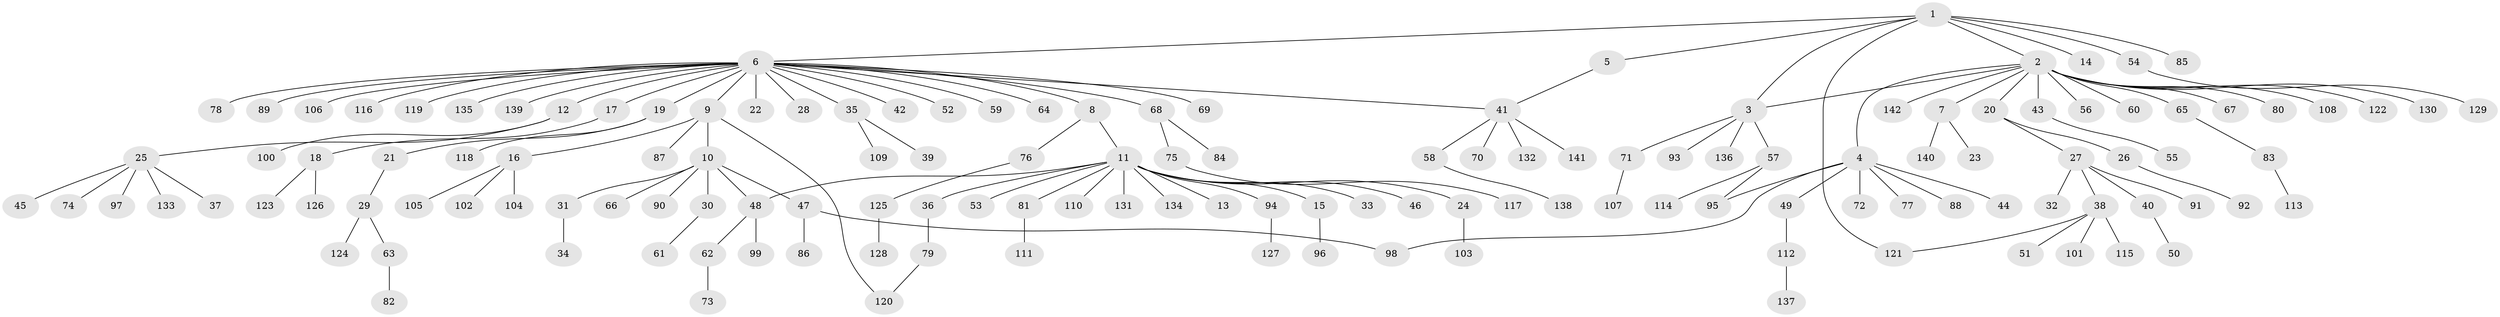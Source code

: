 // coarse degree distribution, {11: 0.008849557522123894, 15: 0.008849557522123894, 8: 0.008849557522123894, 2: 0.1504424778761062, 22: 0.008849557522123894, 3: 0.05309734513274336, 5: 0.02654867256637168, 6: 0.008849557522123894, 14: 0.008849557522123894, 7: 0.008849557522123894, 1: 0.6902654867256637, 4: 0.017699115044247787}
// Generated by graph-tools (version 1.1) at 2025/41/03/06/25 10:41:44]
// undirected, 142 vertices, 148 edges
graph export_dot {
graph [start="1"]
  node [color=gray90,style=filled];
  1;
  2;
  3;
  4;
  5;
  6;
  7;
  8;
  9;
  10;
  11;
  12;
  13;
  14;
  15;
  16;
  17;
  18;
  19;
  20;
  21;
  22;
  23;
  24;
  25;
  26;
  27;
  28;
  29;
  30;
  31;
  32;
  33;
  34;
  35;
  36;
  37;
  38;
  39;
  40;
  41;
  42;
  43;
  44;
  45;
  46;
  47;
  48;
  49;
  50;
  51;
  52;
  53;
  54;
  55;
  56;
  57;
  58;
  59;
  60;
  61;
  62;
  63;
  64;
  65;
  66;
  67;
  68;
  69;
  70;
  71;
  72;
  73;
  74;
  75;
  76;
  77;
  78;
  79;
  80;
  81;
  82;
  83;
  84;
  85;
  86;
  87;
  88;
  89;
  90;
  91;
  92;
  93;
  94;
  95;
  96;
  97;
  98;
  99;
  100;
  101;
  102;
  103;
  104;
  105;
  106;
  107;
  108;
  109;
  110;
  111;
  112;
  113;
  114;
  115;
  116;
  117;
  118;
  119;
  120;
  121;
  122;
  123;
  124;
  125;
  126;
  127;
  128;
  129;
  130;
  131;
  132;
  133;
  134;
  135;
  136;
  137;
  138;
  139;
  140;
  141;
  142;
  1 -- 2;
  1 -- 3;
  1 -- 5;
  1 -- 6;
  1 -- 14;
  1 -- 54;
  1 -- 85;
  1 -- 121;
  2 -- 3;
  2 -- 4;
  2 -- 7;
  2 -- 20;
  2 -- 43;
  2 -- 56;
  2 -- 60;
  2 -- 65;
  2 -- 67;
  2 -- 80;
  2 -- 108;
  2 -- 122;
  2 -- 130;
  2 -- 142;
  3 -- 57;
  3 -- 71;
  3 -- 93;
  3 -- 136;
  4 -- 44;
  4 -- 49;
  4 -- 72;
  4 -- 77;
  4 -- 88;
  4 -- 95;
  4 -- 98;
  5 -- 41;
  6 -- 8;
  6 -- 9;
  6 -- 12;
  6 -- 17;
  6 -- 19;
  6 -- 22;
  6 -- 28;
  6 -- 35;
  6 -- 41;
  6 -- 42;
  6 -- 52;
  6 -- 59;
  6 -- 64;
  6 -- 68;
  6 -- 69;
  6 -- 78;
  6 -- 89;
  6 -- 106;
  6 -- 116;
  6 -- 119;
  6 -- 135;
  6 -- 139;
  7 -- 23;
  7 -- 140;
  8 -- 11;
  8 -- 76;
  9 -- 10;
  9 -- 16;
  9 -- 87;
  9 -- 120;
  10 -- 30;
  10 -- 31;
  10 -- 47;
  10 -- 48;
  10 -- 66;
  10 -- 90;
  11 -- 13;
  11 -- 15;
  11 -- 24;
  11 -- 33;
  11 -- 36;
  11 -- 46;
  11 -- 48;
  11 -- 53;
  11 -- 81;
  11 -- 94;
  11 -- 110;
  11 -- 131;
  11 -- 134;
  12 -- 25;
  12 -- 100;
  15 -- 96;
  16 -- 102;
  16 -- 104;
  16 -- 105;
  17 -- 18;
  18 -- 123;
  18 -- 126;
  19 -- 21;
  19 -- 118;
  20 -- 26;
  20 -- 27;
  21 -- 29;
  24 -- 103;
  25 -- 37;
  25 -- 45;
  25 -- 74;
  25 -- 97;
  25 -- 133;
  26 -- 92;
  27 -- 32;
  27 -- 38;
  27 -- 40;
  27 -- 91;
  29 -- 63;
  29 -- 124;
  30 -- 61;
  31 -- 34;
  35 -- 39;
  35 -- 109;
  36 -- 79;
  38 -- 51;
  38 -- 101;
  38 -- 115;
  38 -- 121;
  40 -- 50;
  41 -- 58;
  41 -- 70;
  41 -- 132;
  41 -- 141;
  43 -- 55;
  47 -- 86;
  47 -- 98;
  48 -- 62;
  48 -- 99;
  49 -- 112;
  54 -- 129;
  57 -- 95;
  57 -- 114;
  58 -- 138;
  62 -- 73;
  63 -- 82;
  65 -- 83;
  68 -- 75;
  68 -- 84;
  71 -- 107;
  75 -- 117;
  76 -- 125;
  79 -- 120;
  81 -- 111;
  83 -- 113;
  94 -- 127;
  112 -- 137;
  125 -- 128;
}

